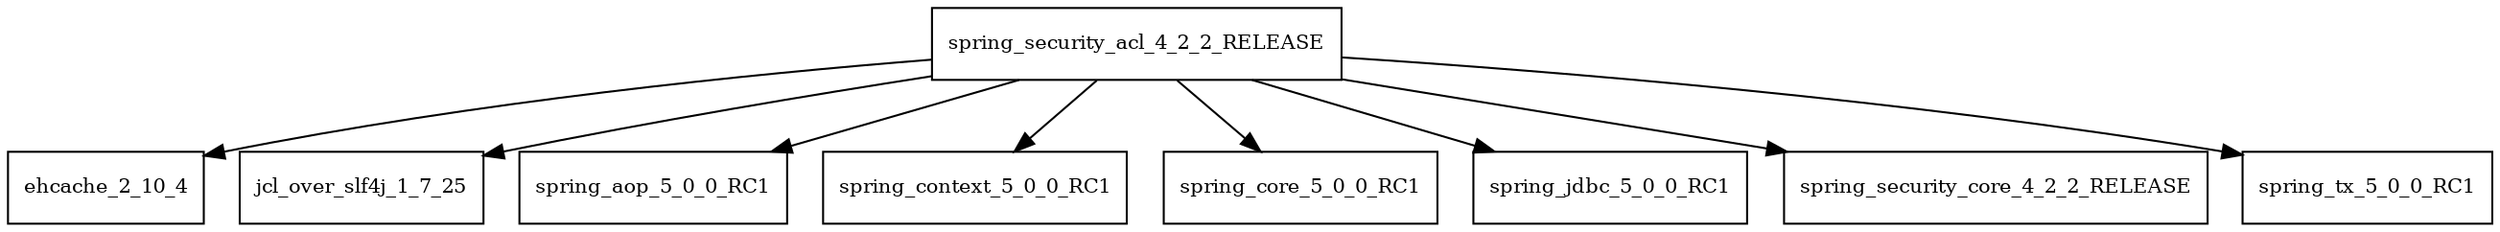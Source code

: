 digraph spring_security_acl_4_2_2_RELEASE_dependencies {
  node [shape = box, fontsize=10.0];
  spring_security_acl_4_2_2_RELEASE -> ehcache_2_10_4;
  spring_security_acl_4_2_2_RELEASE -> jcl_over_slf4j_1_7_25;
  spring_security_acl_4_2_2_RELEASE -> spring_aop_5_0_0_RC1;
  spring_security_acl_4_2_2_RELEASE -> spring_context_5_0_0_RC1;
  spring_security_acl_4_2_2_RELEASE -> spring_core_5_0_0_RC1;
  spring_security_acl_4_2_2_RELEASE -> spring_jdbc_5_0_0_RC1;
  spring_security_acl_4_2_2_RELEASE -> spring_security_core_4_2_2_RELEASE;
  spring_security_acl_4_2_2_RELEASE -> spring_tx_5_0_0_RC1;
}
